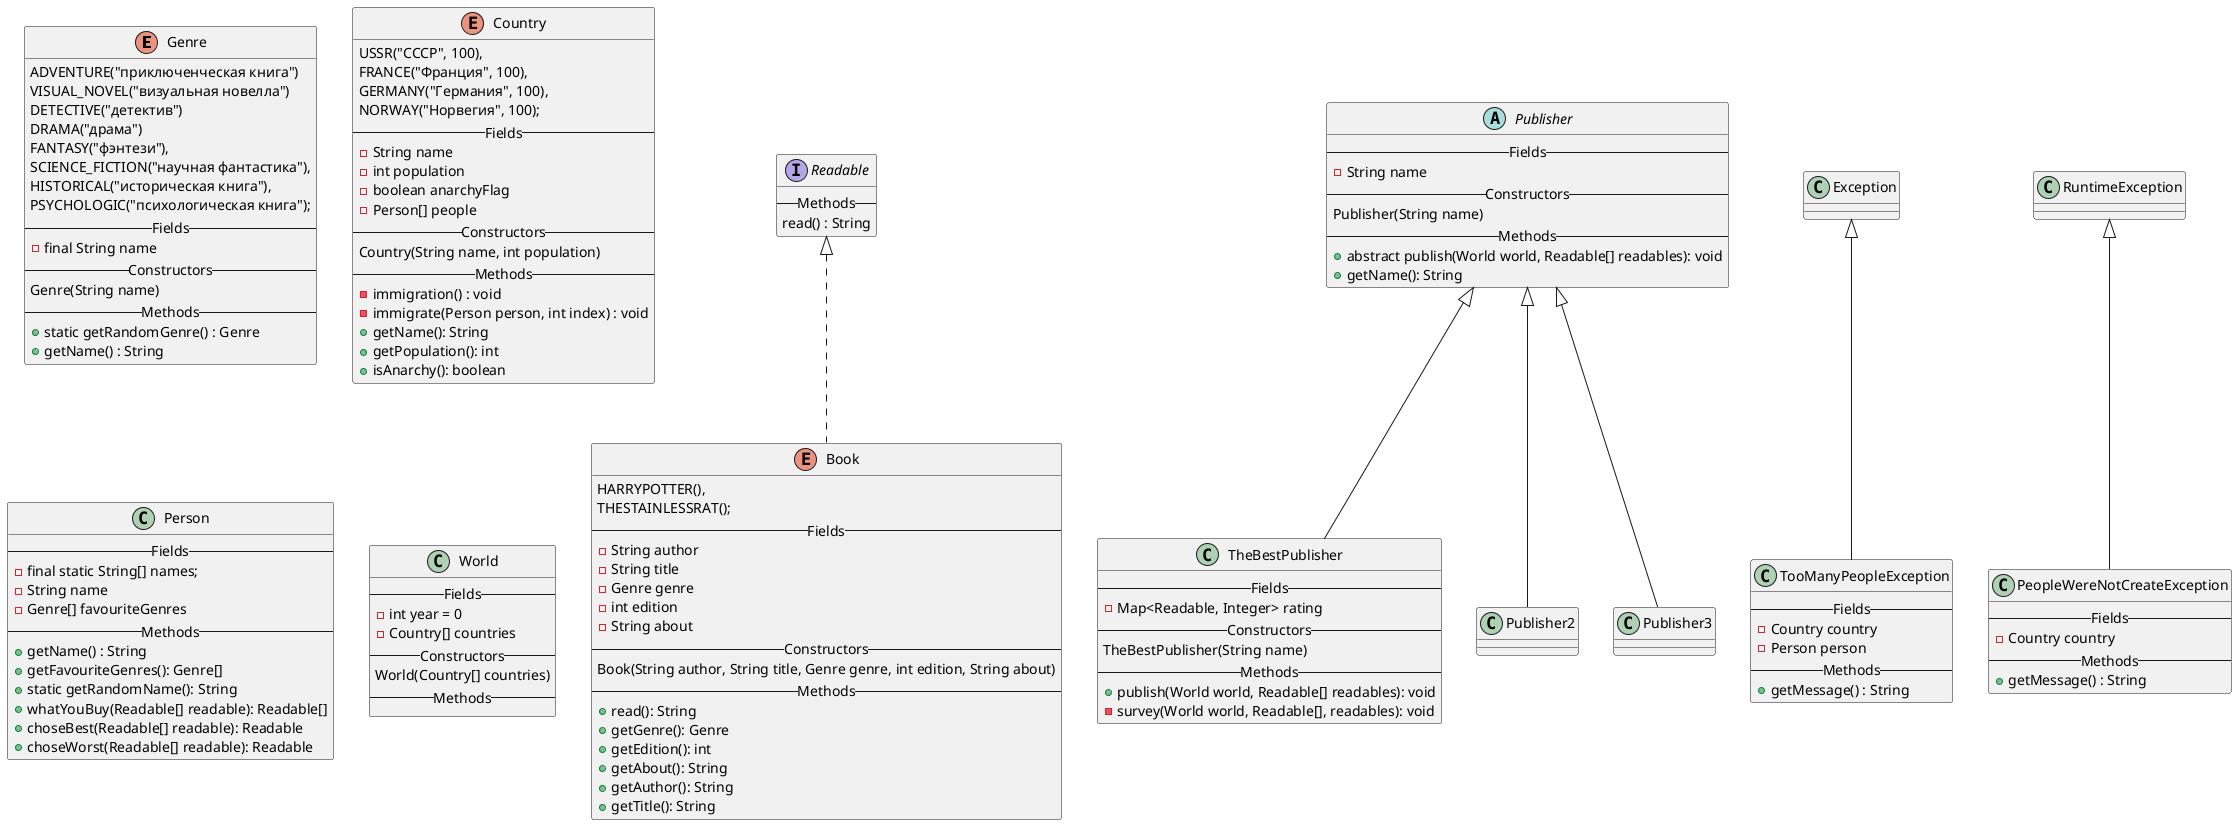 @startuml
'Текст задания:
'
'Издательская компания «Эксмо» совместно с Hoff представила данные по
'книжным предпочтениям россиян в 2021 году: абсолютным лидером продаж
'стали книги (издание и переиздание) Михаила Лабковского «Хочу и буду»,
'сообщили в пресс-службе.
'
'Книги психолога лидировали по продажам по всей стране: за год было
'продано более 129 тыс. экземпляров первого издания и 34,5 тыс. второго.
'
'На втором месте по популярности у покупателей детектив «Внутри убийцы»
'израильского писателя Майка Омера (более 92 тыс. экземпляров) про
'криминального психолога-женщину, расследующую череду жестоких
'преступлений. Тройку лидеров продаж замыкает роман «Transhumanism inc.»
'Виктора Пелевина — новинка российского автора разошлась в количестве 71
'тыс. экземпляров.

enum Genre {
ADVENTURE("приключенческая книга")
VISUAL_NOVEL("визуальная новелла")
DETECTIVE("детектив")
DRAMA("драма")
FANTASY("фэнтези"),
SCIENCE_FICTION("научная фантастика"),
HISTORICAL("историческая книга"),
PSYCHOLOGIC("психологическая книга");
--Fields--
- final String name
--Constructors--
Genre(String name)
--Methods--
'dont understand "collision problem"
'I think all is OK
+ static getRandomGenre() : Genre
+ getName() : String
}

'i have an idea how to create TheBestLab4.Person[]
enum Country{
USSR("СССР", 100),
FRANCE("Франция", 100),
GERMANY("Германия", 100),
NORWAY("Норвегия", 100);
--Fields--
- String name
- int population
- boolean anarchyFlag
'persons-heap :)
- Person[] people
--Constructors--
Country(String name, int population)
--Methods--
- immigration() : void
- immigrate(Person person, int index) : void
+ getName(): String
+ getPopulation(): int
+ isAnarchy(): boolean
}

interface Readable {
--Methods--
'this method will return info about readable
'so TheBestLab4.Book.read() should return String with author, title, genre, about fields
read() : String
}

enum Book implements Readable {
HARRYPOTTER(),
THESTAINLESSRAT();
--Fields--
- String author
- String title
- Genre genre
- int edition
- String about
--Constructors--
Book(String author, String title, Genre genre, int edition, String about)
--Methods--
+ read(): String
+ getGenre(): Genre
+ getEdition(): int
+ getAbout(): String
+ getAuthor(): String
+ getTitle(): String
}

class Person {
--Fields--
- final static String[] names;
- String name
- Genre[] favouriteGenres
--Methods--
+ getName() : String
+ getFavouriteGenres(): Genre[]
+ static getRandomName(): String
+ whatYouBuy(Readable[] readable): Readable[]
+ choseBest(Readable[] readable): Readable
+ choseWorst(Readable[] readable): Readable
}

abstract class Publisher {
--Fields--
- String name
--Constructors--
Publisher(String name)
--Methods--
+ abstract publish(World world, Readable[] readables): void
+ getName(): String
}


class TheBestPublisher extends Publisher {
--Fields--
- Map<Readable, Integer> rating
--Constructors--
TheBestPublisher(String name)
--Methods--
+ publish(World world, Readable[] readables): void
- survey(World world, Readable[], readables): void
}

class Publisher2 extends Publisher {
'publisher which invokes choseBest method
}

class Publisher3 extends Publisher {
'publisher which invokes choseWorst method
}

class World {
--Fields--
- int year = 0
- Country[] countries
--Constructors--
World(Country[] countries)
--Methods--
}

class TooManyPeopleException extends Exception {
'we want to have more Persons than TheBestLab4.Person[] can contain
--Fields--
- Country country
' The idea is that we can continue with our program, but
' if we have more People than possible the anarchy starts in country
' and we can't ask people in it about books
' funny)))
- Person person
--Methods--
+ getMessage() : String
}

class PeopleWereNotCreateException extends RuntimeException {
'we want to add TheBestLab4.Person and TheBestLab4.Person[] is null (not created)
--Fields--
- Country country
--Methods--
+ getMessage() : String
}

@enduml
